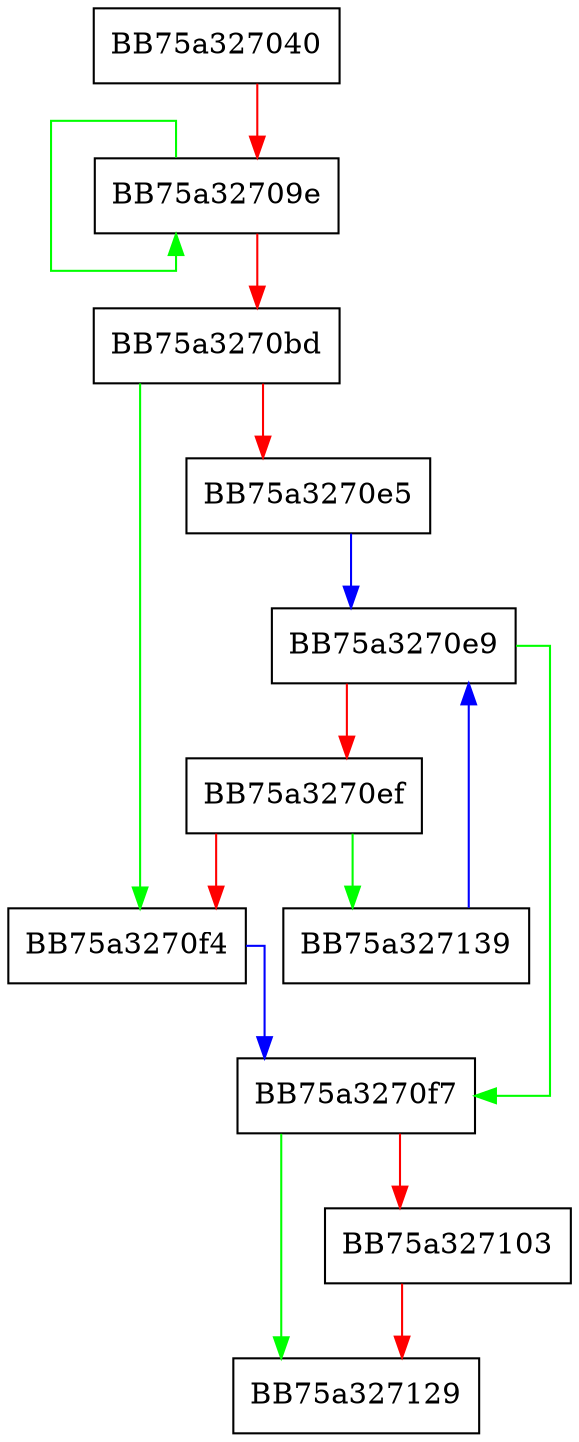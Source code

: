digraph ResetMatch {
  node [shape="box"];
  graph [splines=ortho];
  BB75a327040 -> BB75a32709e [color="red"];
  BB75a32709e -> BB75a32709e [color="green"];
  BB75a32709e -> BB75a3270bd [color="red"];
  BB75a3270bd -> BB75a3270f4 [color="green"];
  BB75a3270bd -> BB75a3270e5 [color="red"];
  BB75a3270e5 -> BB75a3270e9 [color="blue"];
  BB75a3270e9 -> BB75a3270f7 [color="green"];
  BB75a3270e9 -> BB75a3270ef [color="red"];
  BB75a3270ef -> BB75a327139 [color="green"];
  BB75a3270ef -> BB75a3270f4 [color="red"];
  BB75a3270f4 -> BB75a3270f7 [color="blue"];
  BB75a3270f7 -> BB75a327129 [color="green"];
  BB75a3270f7 -> BB75a327103 [color="red"];
  BB75a327103 -> BB75a327129 [color="red"];
  BB75a327139 -> BB75a3270e9 [color="blue"];
}